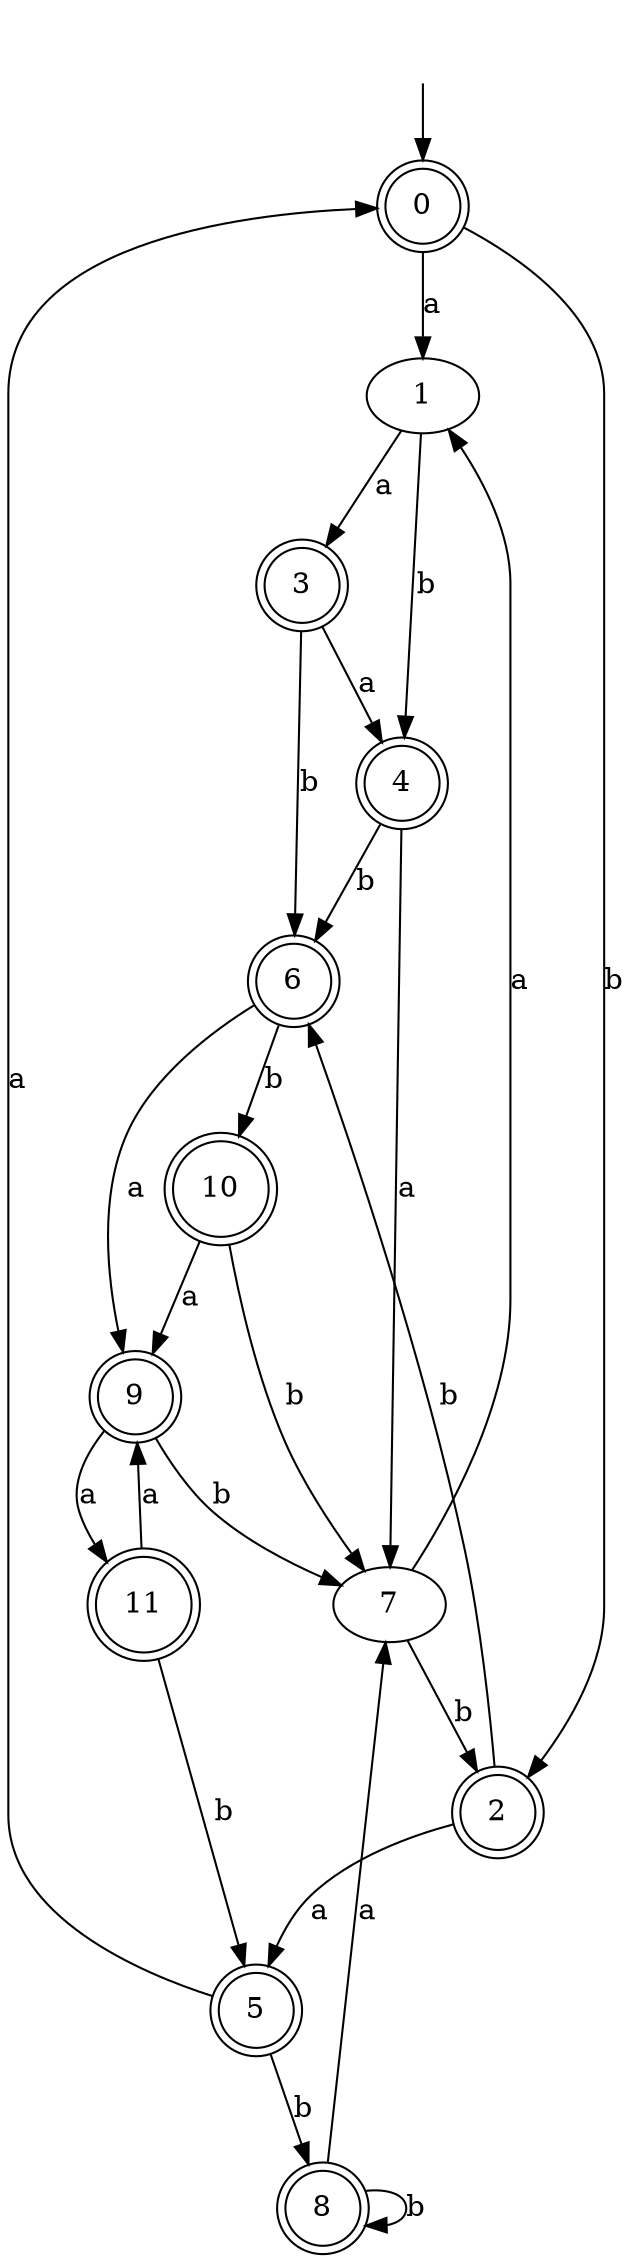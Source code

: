 digraph RandomDFA {
  __start0 [label="", shape=none];
  __start0 -> 0 [label=""];
  0 [shape=circle] [shape=doublecircle]
  0 -> 1 [label="a"]
  0 -> 2 [label="b"]
  1
  1 -> 3 [label="a"]
  1 -> 4 [label="b"]
  2 [shape=doublecircle]
  2 -> 5 [label="a"]
  2 -> 6 [label="b"]
  3 [shape=doublecircle]
  3 -> 4 [label="a"]
  3 -> 6 [label="b"]
  4 [shape=doublecircle]
  4 -> 7 [label="a"]
  4 -> 6 [label="b"]
  5 [shape=doublecircle]
  5 -> 0 [label="a"]
  5 -> 8 [label="b"]
  6 [shape=doublecircle]
  6 -> 9 [label="a"]
  6 -> 10 [label="b"]
  7
  7 -> 1 [label="a"]
  7 -> 2 [label="b"]
  8 [shape=doublecircle]
  8 -> 7 [label="a"]
  8 -> 8 [label="b"]
  9 [shape=doublecircle]
  9 -> 11 [label="a"]
  9 -> 7 [label="b"]
  10 [shape=doublecircle]
  10 -> 9 [label="a"]
  10 -> 7 [label="b"]
  11 [shape=doublecircle]
  11 -> 9 [label="a"]
  11 -> 5 [label="b"]
}

